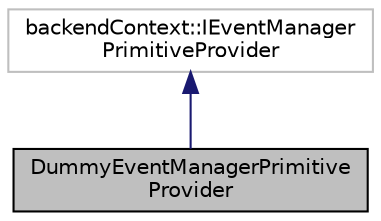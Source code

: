 digraph "DummyEventManagerPrimitiveProvider"
{
 // LATEX_PDF_SIZE
  edge [fontname="Helvetica",fontsize="10",labelfontname="Helvetica",labelfontsize="10"];
  node [fontname="Helvetica",fontsize="10",shape=record];
  Node1 [label="DummyEventManagerPrimitive\lProvider",height=0.2,width=0.4,color="black", fillcolor="grey75", style="filled", fontcolor="black",tooltip=" "];
  Node2 -> Node1 [dir="back",color="midnightblue",fontsize="10",style="solid",fontname="Helvetica"];
  Node2 [label="backendContext::IEventManager\lPrimitiveProvider",height=0.2,width=0.4,color="grey75", fillcolor="white", style="filled",URL="$structbackend_context_1_1_i_event_manager_primitive_provider.html",tooltip=" "];
}
